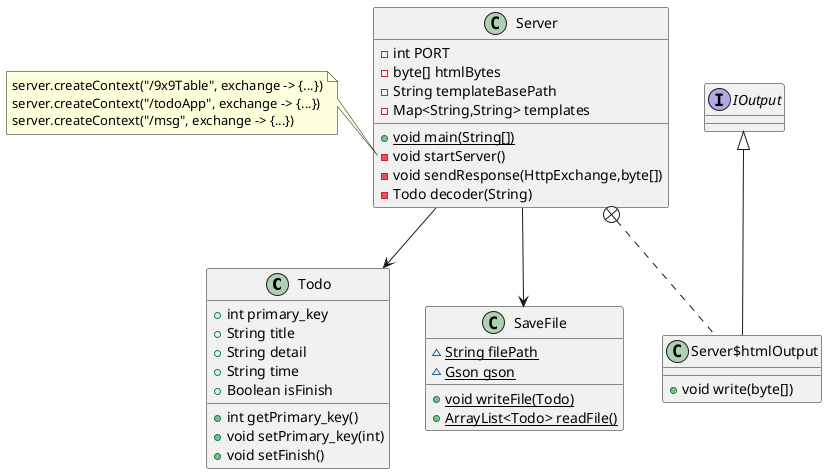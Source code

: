 @startuml

class Todo {
+ int primary_key
+ String title
+ String detail
+ String time
+ Boolean isFinish
+ int getPrimary_key()
+ void setPrimary_key(int)
+ void setFinish()
}

class SaveFile {
~ {static} String filePath
~ {static} Gson gson
+ {static} void writeFile(Todo)
+ {static} ArrayList<Todo> readFile()
}

class Server {
- int PORT
- byte[] htmlBytes
- String templateBasePath
- Map<String,String> templates
+ {static} void main(String[])
- void startServer()
- void sendResponse(HttpExchange,byte[])
- Todo decoder(String)
}

note left of Server::startServer
    server.createContext("/9x9Table", exchange -> {...})
    server.createContext("/todoApp", exchange -> {...})
    server.createContext("/msg", exchange -> {...})
end note

interface IOutput {}

class Server$htmlOutput {
+ void write(byte[])
}

Server +.. Server$htmlOutput
IOutput <|-- Server$htmlOutput

Server --> Todo
Server --> SaveFile

@enduml